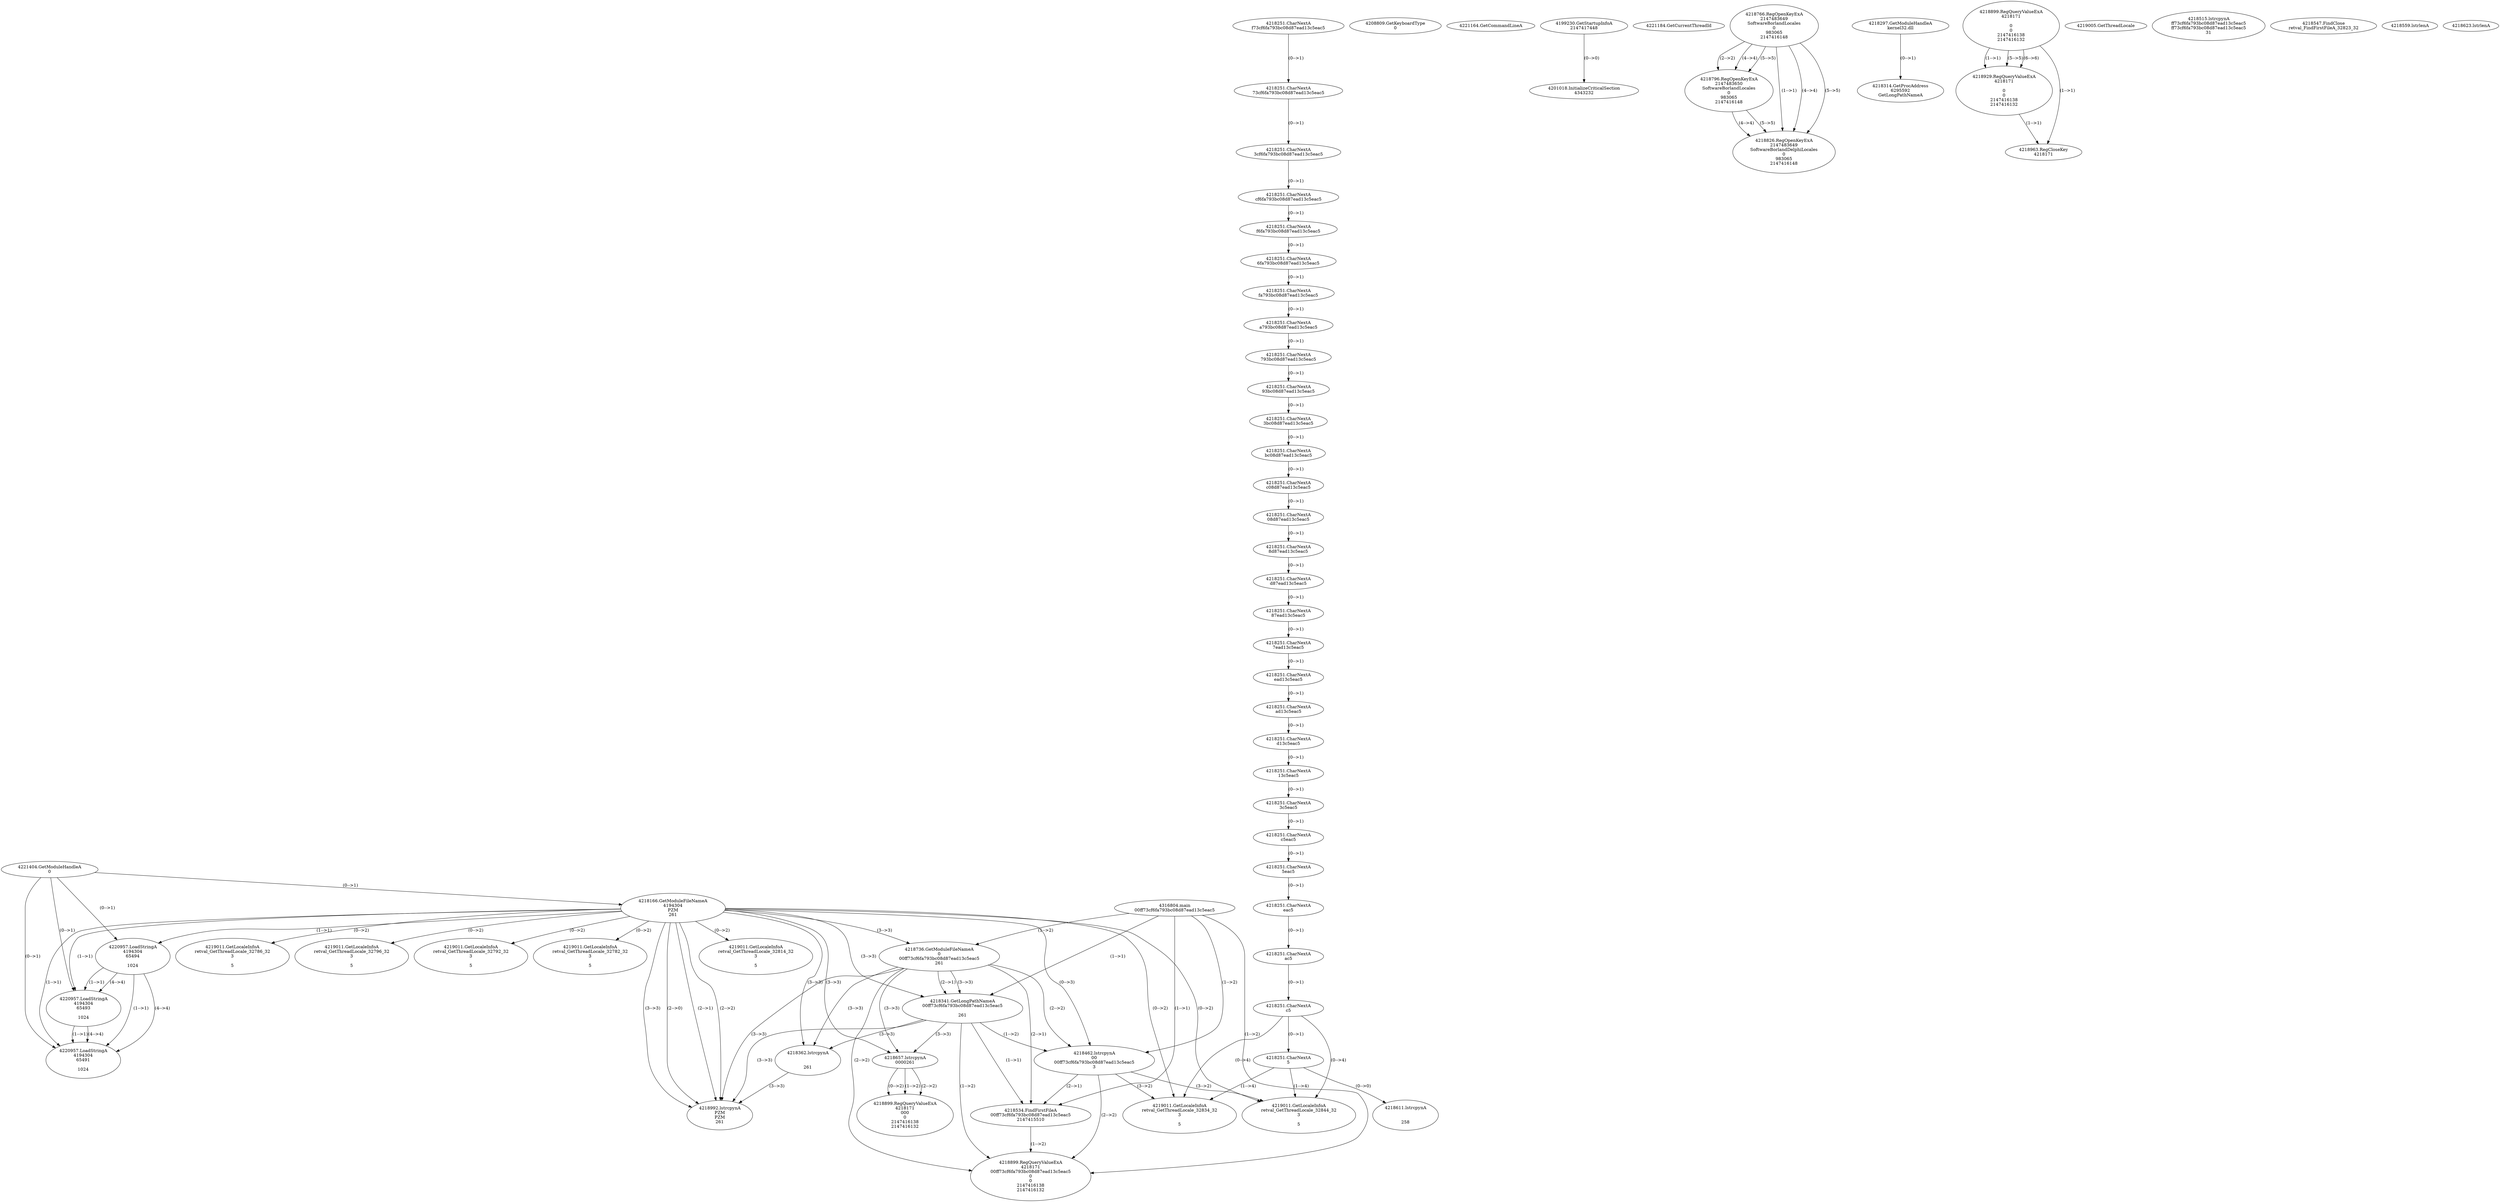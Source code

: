 // Global SCDG with merge call
digraph {
	0 [label="4316804.main
00ff73cf6fa793bc08d87ead13c5eac5"]
	1 [label="4221404.GetModuleHandleA
0"]
	2 [label="4208809.GetKeyboardType
0"]
	3 [label="4221164.GetCommandLineA
"]
	4 [label="4199230.GetStartupInfoA
2147417448"]
	5 [label="4221184.GetCurrentThreadId
"]
	6 [label="4218166.GetModuleFileNameA
4194304
PZM
261"]
	1 -> 6 [label="(0-->1)"]
	7 [label="4218736.GetModuleFileNameA
0
00ff73cf6fa793bc08d87ead13c5eac5
261"]
	0 -> 7 [label="(1-->2)"]
	6 -> 7 [label="(3-->3)"]
	8 [label="4218766.RegOpenKeyExA
2147483649
Software\Borland\Locales
0
983065
2147416148"]
	9 [label="4218796.RegOpenKeyExA
2147483650
Software\Borland\Locales
0
983065
2147416148"]
	8 -> 9 [label="(2-->2)"]
	8 -> 9 [label="(4-->4)"]
	8 -> 9 [label="(5-->5)"]
	10 [label="4218826.RegOpenKeyExA
2147483649
Software\Borland\Delphi\Locales
0
983065
2147416148"]
	8 -> 10 [label="(1-->1)"]
	8 -> 10 [label="(4-->4)"]
	9 -> 10 [label="(4-->4)"]
	8 -> 10 [label="(5-->5)"]
	9 -> 10 [label="(5-->5)"]
	11 [label="4218297.GetModuleHandleA
kernel32.dll"]
	12 [label="4218314.GetProcAddress
6295592
GetLongPathNameA"]
	11 -> 12 [label="(0-->1)"]
	13 [label="4218341.GetLongPathNameA
00ff73cf6fa793bc08d87ead13c5eac5

261"]
	0 -> 13 [label="(1-->1)"]
	7 -> 13 [label="(2-->1)"]
	6 -> 13 [label="(3-->3)"]
	7 -> 13 [label="(3-->3)"]
	14 [label="4218362.lstrcpynA


261"]
	6 -> 14 [label="(3-->3)"]
	7 -> 14 [label="(3-->3)"]
	13 -> 14 [label="(3-->3)"]
	15 [label="4218899.RegQueryValueExA
4218171

0
0
2147416138
2147416132"]
	16 [label="4218929.RegQueryValueExA
4218171

0
0
2147416138
2147416132"]
	15 -> 16 [label="(1-->1)"]
	15 -> 16 [label="(5-->5)"]
	15 -> 16 [label="(6-->6)"]
	17 [label="4218963.RegCloseKey
4218171"]
	15 -> 17 [label="(1-->1)"]
	16 -> 17 [label="(1-->1)"]
	18 [label="4218992.lstrcpynA
PZM
PZM
261"]
	6 -> 18 [label="(2-->1)"]
	6 -> 18 [label="(2-->2)"]
	6 -> 18 [label="(3-->3)"]
	7 -> 18 [label="(3-->3)"]
	13 -> 18 [label="(3-->3)"]
	14 -> 18 [label="(3-->3)"]
	6 -> 18 [label="(2-->0)"]
	19 [label="4219005.GetThreadLocale
"]
	20 [label="4219011.GetLocaleInfoA
retval_GetThreadLocale_32814_32
3

5"]
	6 -> 20 [label="(0-->2)"]
	21 [label="4220957.LoadStringA
4194304
65494

1024"]
	1 -> 21 [label="(0-->1)"]
	6 -> 21 [label="(1-->1)"]
	22 [label="4220957.LoadStringA
4194304
65493

1024"]
	1 -> 22 [label="(0-->1)"]
	6 -> 22 [label="(1-->1)"]
	21 -> 22 [label="(1-->1)"]
	21 -> 22 [label="(4-->4)"]
	23 [label="4201018.InitializeCriticalSection
4343232"]
	4 -> 23 [label="(0-->0)"]
	24 [label="4218462.lstrcpynA
00
00ff73cf6fa793bc08d87ead13c5eac5
3"]
	0 -> 24 [label="(1-->2)"]
	7 -> 24 [label="(2-->2)"]
	13 -> 24 [label="(1-->2)"]
	6 -> 24 [label="(0-->3)"]
	25 [label="4218251.CharNextA
f73cf6fa793bc08d87ead13c5eac5"]
	26 [label="4218251.CharNextA
73cf6fa793bc08d87ead13c5eac5"]
	25 -> 26 [label="(0-->1)"]
	27 [label="4218251.CharNextA
3cf6fa793bc08d87ead13c5eac5"]
	26 -> 27 [label="(0-->1)"]
	28 [label="4218251.CharNextA
cf6fa793bc08d87ead13c5eac5"]
	27 -> 28 [label="(0-->1)"]
	29 [label="4218251.CharNextA
f6fa793bc08d87ead13c5eac5"]
	28 -> 29 [label="(0-->1)"]
	30 [label="4218251.CharNextA
6fa793bc08d87ead13c5eac5"]
	29 -> 30 [label="(0-->1)"]
	31 [label="4218251.CharNextA
fa793bc08d87ead13c5eac5"]
	30 -> 31 [label="(0-->1)"]
	32 [label="4218251.CharNextA
a793bc08d87ead13c5eac5"]
	31 -> 32 [label="(0-->1)"]
	33 [label="4218251.CharNextA
793bc08d87ead13c5eac5"]
	32 -> 33 [label="(0-->1)"]
	34 [label="4218251.CharNextA
93bc08d87ead13c5eac5"]
	33 -> 34 [label="(0-->1)"]
	35 [label="4218251.CharNextA
3bc08d87ead13c5eac5"]
	34 -> 35 [label="(0-->1)"]
	36 [label="4218251.CharNextA
bc08d87ead13c5eac5"]
	35 -> 36 [label="(0-->1)"]
	37 [label="4218251.CharNextA
c08d87ead13c5eac5"]
	36 -> 37 [label="(0-->1)"]
	38 [label="4218251.CharNextA
08d87ead13c5eac5"]
	37 -> 38 [label="(0-->1)"]
	39 [label="4218251.CharNextA
8d87ead13c5eac5"]
	38 -> 39 [label="(0-->1)"]
	40 [label="4218251.CharNextA
d87ead13c5eac5"]
	39 -> 40 [label="(0-->1)"]
	41 [label="4218251.CharNextA
87ead13c5eac5"]
	40 -> 41 [label="(0-->1)"]
	42 [label="4218251.CharNextA
7ead13c5eac5"]
	41 -> 42 [label="(0-->1)"]
	43 [label="4218251.CharNextA
ead13c5eac5"]
	42 -> 43 [label="(0-->1)"]
	44 [label="4218251.CharNextA
ad13c5eac5"]
	43 -> 44 [label="(0-->1)"]
	45 [label="4218251.CharNextA
d13c5eac5"]
	44 -> 45 [label="(0-->1)"]
	46 [label="4218251.CharNextA
13c5eac5"]
	45 -> 46 [label="(0-->1)"]
	47 [label="4218251.CharNextA
3c5eac5"]
	46 -> 47 [label="(0-->1)"]
	48 [label="4218251.CharNextA
c5eac5"]
	47 -> 48 [label="(0-->1)"]
	49 [label="4218251.CharNextA
5eac5"]
	48 -> 49 [label="(0-->1)"]
	50 [label="4218251.CharNextA
eac5"]
	49 -> 50 [label="(0-->1)"]
	51 [label="4218251.CharNextA
ac5"]
	50 -> 51 [label="(0-->1)"]
	52 [label="4218251.CharNextA
c5"]
	51 -> 52 [label="(0-->1)"]
	53 [label="4218251.CharNextA
5"]
	52 -> 53 [label="(0-->1)"]
	54 [label="4218515.lstrcpynA
ff73cf6fa793bc08d87ead13c5eac5
ff73cf6fa793bc08d87ead13c5eac5
31"]
	55 [label="4218534.FindFirstFileA
00ff73cf6fa793bc08d87ead13c5eac5
2147415510"]
	0 -> 55 [label="(1-->1)"]
	7 -> 55 [label="(2-->1)"]
	13 -> 55 [label="(1-->1)"]
	24 -> 55 [label="(2-->1)"]
	56 [label="4218547.FindClose
retval_FindFirstFileA_32823_32"]
	57 [label="4218559.lstrlenA
"]
	58 [label="4218611.lstrcpynA


258"]
	53 -> 58 [label="(0-->0)"]
	59 [label="4218623.lstrlenA
"]
	60 [label="4218657.lstrcpynA
00\
00\
261"]
	6 -> 60 [label="(3-->3)"]
	7 -> 60 [label="(3-->3)"]
	13 -> 60 [label="(3-->3)"]
	61 [label="4218899.RegQueryValueExA
4218171
00\
0
0
2147416138
2147416132"]
	60 -> 61 [label="(1-->2)"]
	60 -> 61 [label="(2-->2)"]
	60 -> 61 [label="(0-->2)"]
	62 [label="4219011.GetLocaleInfoA
retval_GetThreadLocale_32834_32
3

5"]
	6 -> 62 [label="(0-->2)"]
	24 -> 62 [label="(3-->2)"]
	52 -> 62 [label="(0-->4)"]
	53 -> 62 [label="(1-->4)"]
	63 [label="4218899.RegQueryValueExA
4218171
00ff73cf6fa793bc08d87ead13c5eac5
0
0
2147416138
2147416132"]
	0 -> 63 [label="(1-->2)"]
	7 -> 63 [label="(2-->2)"]
	13 -> 63 [label="(1-->2)"]
	24 -> 63 [label="(2-->2)"]
	55 -> 63 [label="(1-->2)"]
	64 [label="4219011.GetLocaleInfoA
retval_GetThreadLocale_32844_32
3

5"]
	6 -> 64 [label="(0-->2)"]
	24 -> 64 [label="(3-->2)"]
	52 -> 64 [label="(0-->4)"]
	53 -> 64 [label="(1-->4)"]
	65 [label="4219011.GetLocaleInfoA
retval_GetThreadLocale_32786_32
3

5"]
	6 -> 65 [label="(0-->2)"]
	66 [label="4219011.GetLocaleInfoA
retval_GetThreadLocale_32796_32
3

5"]
	6 -> 66 [label="(0-->2)"]
	67 [label="4220957.LoadStringA
4194304
65491

1024"]
	1 -> 67 [label="(0-->1)"]
	6 -> 67 [label="(1-->1)"]
	21 -> 67 [label="(1-->1)"]
	22 -> 67 [label="(1-->1)"]
	21 -> 67 [label="(4-->4)"]
	22 -> 67 [label="(4-->4)"]
	68 [label="4219011.GetLocaleInfoA
retval_GetThreadLocale_32792_32
3

5"]
	6 -> 68 [label="(0-->2)"]
	69 [label="4219011.GetLocaleInfoA
retval_GetThreadLocale_32782_32
3

5"]
	6 -> 69 [label="(0-->2)"]
}
